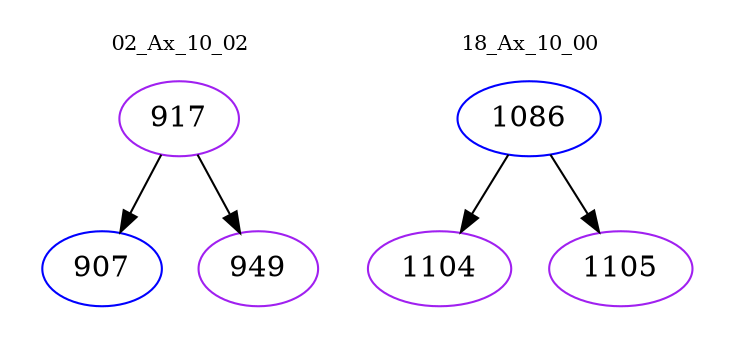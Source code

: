 digraph{
subgraph cluster_0 {
color = white
label = "02_Ax_10_02";
fontsize=10;
T0_917 [label="917", color="purple"]
T0_917 -> T0_907 [color="black"]
T0_907 [label="907", color="blue"]
T0_917 -> T0_949 [color="black"]
T0_949 [label="949", color="purple"]
}
subgraph cluster_1 {
color = white
label = "18_Ax_10_00";
fontsize=10;
T1_1086 [label="1086", color="blue"]
T1_1086 -> T1_1104 [color="black"]
T1_1104 [label="1104", color="purple"]
T1_1086 -> T1_1105 [color="black"]
T1_1105 [label="1105", color="purple"]
}
}
